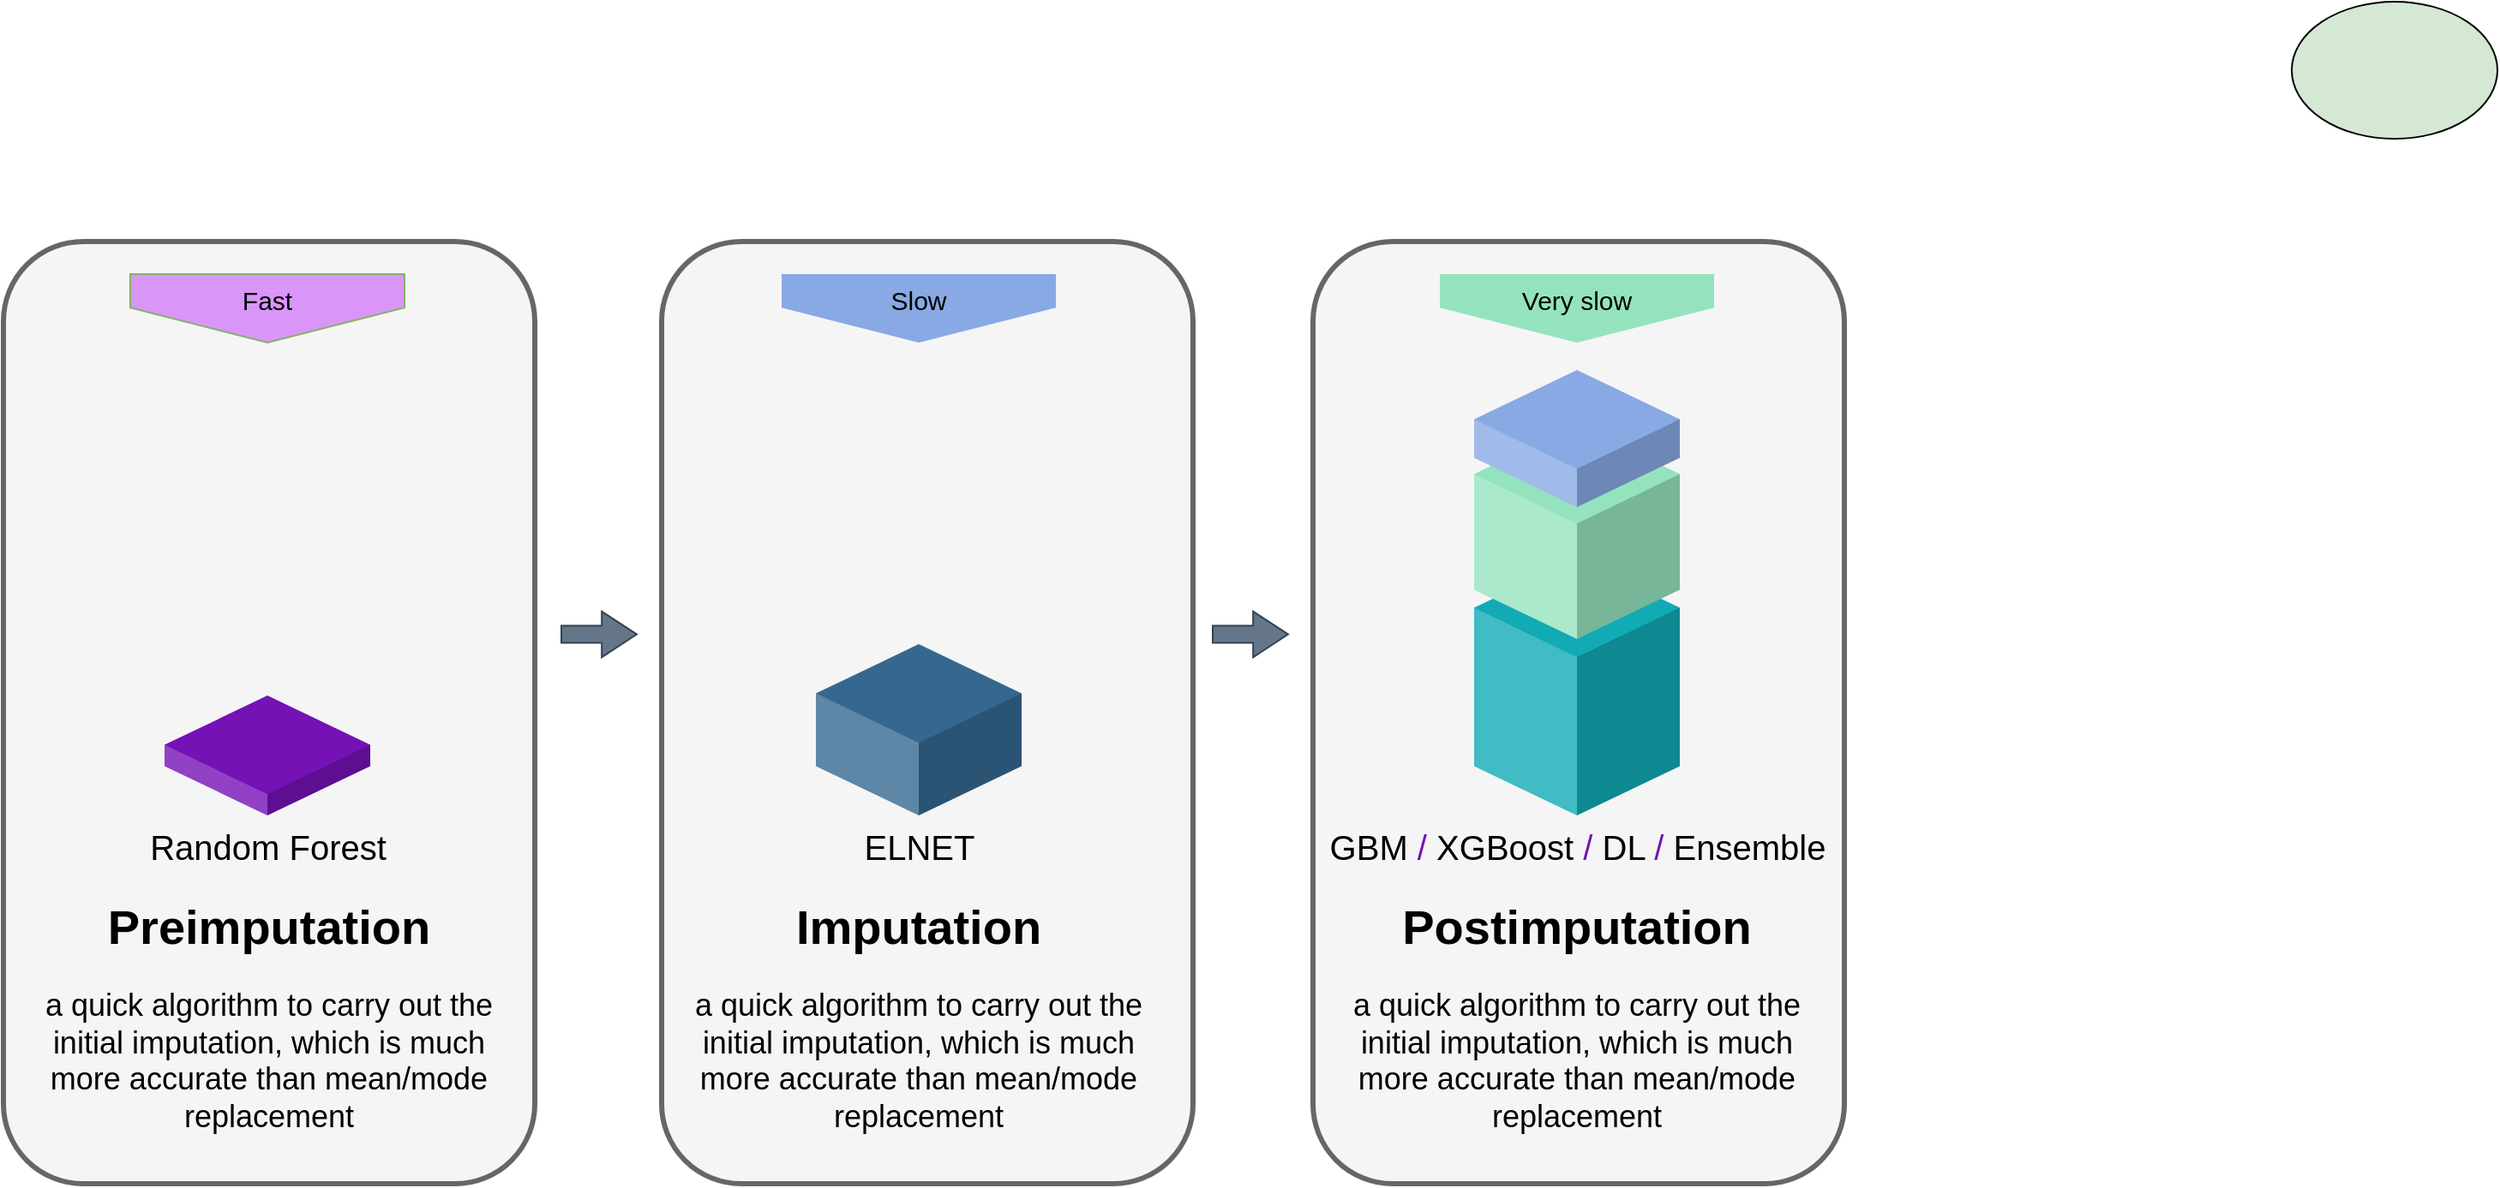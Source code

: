 <mxfile version="20.2.6" type="device"><diagram name="Page-1" id="54c02804-9d69-ba3f-8aca-1021b27b8050"><mxGraphModel dx="1310" dy="867" grid="1" gridSize="10" guides="1" tooltips="1" connect="1" arrows="1" fold="1" page="1" pageScale="1" pageWidth="1100" pageHeight="850" background="none" math="0" shadow="0"><root><mxCell id="0"/><mxCell id="1" parent="0"/><mxCell id="d1PI041SB5bk-du77dhb-3" value="&lt;h1&gt;&lt;br&gt;&lt;/h1&gt;" style="text;html=1;spacing=5;spacingTop=-20;whiteSpace=wrap;overflow=hidden;strokeWidth=3;fontSize=13;align=center;rounded=1;fillColor=#f5f5f5;fontColor=#333333;strokeColor=#666666;" vertex="1" parent="1"><mxGeometry x="45" y="220" width="310" height="550" as="geometry"/></mxCell><mxCell id="7c3a617817c5cf35-8" value="Random Forest" style="verticalLabelPosition=bottom;verticalAlign=top;html=1;shape=mxgraph.infographic.shadedCube;isoAngle=15;fillColor=#7412B5;strokeColor=none;fontFamily=Helvetica;fontSize=20;align=center;strokeWidth=2;" parent="1" vertex="1"><mxGeometry x="139" y="485" width="120" height="70" as="geometry"/></mxCell><mxCell id="7c3a617817c5cf35-13" value="&lt;h1&gt;Preimputation&lt;/h1&gt;&lt;p&gt;&lt;font style=&quot;font-size: 18px;&quot;&gt;a quick algorithm to carry out the initial imputation, which is much more accurate than mean/mode replacement&lt;/font&gt;&lt;/p&gt;" style="text;html=1;spacing=5;spacingTop=-20;whiteSpace=wrap;overflow=hidden;strokeWidth=2;fillColor=none;gradientColor=none;fontSize=14;align=center;" parent="1" vertex="1"><mxGeometry x="65" y="595" width="270" height="165" as="geometry"/></mxCell><mxCell id="jeCLJyGrqwr1bO78uZP9-1" value="Fast" style="shape=offPageConnector;whiteSpace=wrap;html=1;fillColor=#DA95F8;fontSize=15;size=0.509;verticalAlign=top;strokeColor=#82b366;shadow=0;rounded=0;gradientColor=none;gradientDirection=west;" vertex="1" parent="1"><mxGeometry x="119" y="239" width="160" height="40" as="geometry"/></mxCell><mxCell id="d1PI041SB5bk-du77dhb-2" value="" style="shape=flexArrow;endArrow=classic;html=1;rounded=0;fontColor=#000000;fillColor=#f5f5f5;strokeColor=#666666;endWidth=15.714;endSize=6.471;" edge="1" parent="1"><mxGeometry width="50" height="50" relative="1" as="geometry"><mxPoint x="642" y="368.0" as="sourcePoint"/><mxPoint x="712" y="368.0" as="targetPoint"/></mxGeometry></mxCell><mxCell id="d1PI041SB5bk-du77dhb-9" value="" style="ellipse;whiteSpace=wrap;html=1;rounded=0;shadow=0;fillStyle=auto;fontColor=#000000;fillColor=#D5E8D4;gradientColor=none;gradientDirection=west;" vertex="1" parent="1"><mxGeometry x="1380" y="80" width="120" height="80" as="geometry"/></mxCell><mxCell id="jeCLJyGrqwr1bO78uZP9-6" value="" style="shape=flexArrow;endArrow=classic;html=1;rounded=0;fontColor=#000000;fillColor=#647687;strokeColor=#314354;endWidth=15.714;endSize=6.471;" edge="1" parent="1"><mxGeometry width="50" height="50" relative="1" as="geometry"><mxPoint x="370" y="449.29" as="sourcePoint"/><mxPoint x="415" y="449.29" as="targetPoint"/></mxGeometry></mxCell><mxCell id="d1PI041SB5bk-du77dhb-12" value="" style="shape=flexArrow;endArrow=classic;html=1;rounded=0;fontColor=#000000;fillColor=#647687;strokeColor=#314354;endWidth=15.714;endSize=6.471;" edge="1" parent="1"><mxGeometry width="50" height="50" relative="1" as="geometry"><mxPoint x="750" y="449.29" as="sourcePoint"/><mxPoint x="795" y="449.29" as="targetPoint"/></mxGeometry></mxCell><mxCell id="d1PI041SB5bk-du77dhb-8" value="&lt;h1&gt;&lt;br&gt;&lt;/h1&gt;" style="text;html=1;spacing=5;spacingTop=-20;whiteSpace=wrap;overflow=hidden;strokeColor=#666666;strokeWidth=3;fillColor=#f5f5f5;fontSize=13;fontColor=#333333;align=center;rounded=1;" vertex="1" parent="1"><mxGeometry x="429" y="220" width="310" height="550" as="geometry"/></mxCell><mxCell id="7c3a617817c5cf35-9" value="ELNET" style="verticalLabelPosition=bottom;verticalAlign=top;html=1;shape=mxgraph.infographic.shadedCube;isoAngle=15;fillColor=#36688F;strokeColor=none;fontFamily=Helvetica;fontSize=20;align=center;strokeWidth=2;" parent="1" vertex="1"><mxGeometry x="519" y="455.0" width="120" height="100" as="geometry"/></mxCell><mxCell id="bzk84KcBnKsnqtHeJmn7-7" value="&lt;h1&gt;Imputation&lt;/h1&gt;&lt;p&gt;&lt;font style=&quot;font-size: 18px;&quot;&gt;a quick algorithm to carry out the initial imputation, which is much more accurate than mean/mode replacement&lt;/font&gt;&lt;/p&gt;" style="text;html=1;spacing=5;spacingTop=-20;whiteSpace=wrap;overflow=hidden;strokeWidth=2;fillColor=none;gradientColor=none;fontSize=14;align=center;" vertex="1" parent="1"><mxGeometry x="444" y="595" width="270" height="165" as="geometry"/></mxCell><mxCell id="jeCLJyGrqwr1bO78uZP9-2" value="Slow" style="shape=offPageConnector;whiteSpace=wrap;html=1;fillColor=#88A9E3;fontSize=15;fontColor=#000000;size=0.509;verticalAlign=top;strokeColor=none;gradientColor=none;gradientDirection=west;" vertex="1" parent="1"><mxGeometry x="499" y="239" width="160" height="40" as="geometry"/></mxCell><mxCell id="d1PI041SB5bk-du77dhb-4" value="&lt;h1&gt;&lt;br&gt;&lt;/h1&gt;" style="text;html=1;spacing=5;spacingTop=-20;whiteSpace=wrap;overflow=hidden;strokeColor=#666666;strokeWidth=3;fillColor=#f5f5f5;fontSize=13;fontColor=#333333;align=center;rounded=1;container=0;" vertex="1" parent="1"><mxGeometry x="809" y="220" width="310" height="550" as="geometry"/></mxCell><mxCell id="7c3a617817c5cf35-10" value="GBM &lt;font color=&quot;#7412b5&quot;&gt;/&lt;/font&gt; XGBoost &lt;font color=&quot;#7412b5&quot;&gt;/&lt;/font&gt; DL &lt;font color=&quot;#7412b5&quot;&gt;/&lt;/font&gt; Ensemble" style="verticalLabelPosition=bottom;verticalAlign=top;html=1;shape=mxgraph.infographic.shadedCube;isoAngle=15;fillColor=#12AAB5;strokeColor=none;fontFamily=Helvetica;fontSize=20;align=center;strokeWidth=2;" parent="1" vertex="1"><mxGeometry x="903" y="405.0" width="120" height="150" as="geometry"/></mxCell><mxCell id="7c3a617817c5cf35-4" value="" style="verticalLabelPosition=bottom;verticalAlign=top;html=1;shape=mxgraph.infographic.shadedCube;isoAngle=15;fillColor=#94E3BE;strokeColor=none;fontFamily=Helvetica;fontSize=20;align=center;strokeWidth=2;fillStyle=auto;" parent="1" vertex="1"><mxGeometry x="903" y="327" width="120" height="125" as="geometry"/></mxCell><mxCell id="7c3a617817c5cf35-7" value="" style="verticalLabelPosition=bottom;verticalAlign=top;html=1;shape=mxgraph.infographic.shadedCube;isoAngle=15;fillColor=#88A9E3;strokeColor=none;fontFamily=Helvetica;fontSize=20;align=center;strokeWidth=2;" parent="1" vertex="1"><mxGeometry x="903" y="295" width="120" height="80" as="geometry"/></mxCell><mxCell id="bzk84KcBnKsnqtHeJmn7-8" value="&lt;h1&gt;Postimputation&lt;/h1&gt;&lt;p&gt;&lt;font style=&quot;font-size: 18px;&quot;&gt;a quick algorithm to carry out the initial imputation, which is much more accurate than mean/mode replacement&lt;/font&gt;&lt;/p&gt;" style="text;html=1;spacing=5;spacingTop=-20;whiteSpace=wrap;overflow=hidden;strokeWidth=2;fillColor=none;gradientColor=none;fontSize=14;align=center;" vertex="1" parent="1"><mxGeometry x="828" y="595" width="270" height="165" as="geometry"/></mxCell><mxCell id="jeCLJyGrqwr1bO78uZP9-3" value="Very slow" style="shape=offPageConnector;whiteSpace=wrap;html=1;fillColor=#94E3BE;fontSize=15;fontColor=#000000;size=0.509;verticalAlign=top;strokeColor=none;" vertex="1" parent="1"><mxGeometry x="883" y="239" width="160" height="40" as="geometry"/></mxCell></root></mxGraphModel></diagram></mxfile>